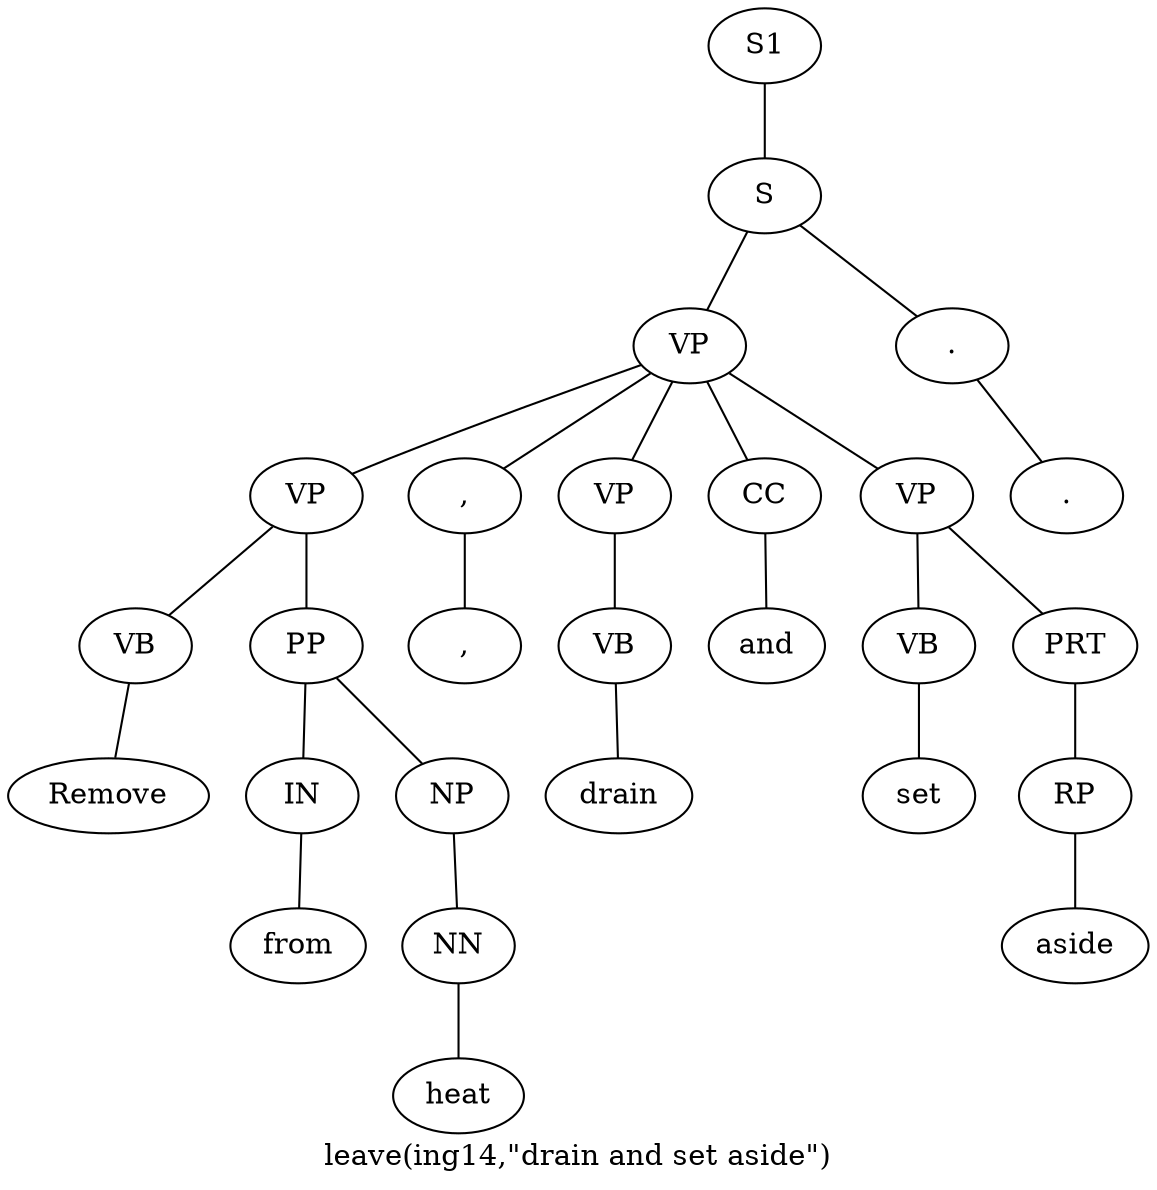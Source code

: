 graph SyntaxGraph {
	label = "leave(ing14,\"drain and set aside\")";
	Node0 [label="S1"];
	Node1 [label="S"];
	Node2 [label="VP"];
	Node3 [label="VP"];
	Node4 [label="VB"];
	Node5 [label="Remove"];
	Node6 [label="PP"];
	Node7 [label="IN"];
	Node8 [label="from"];
	Node9 [label="NP"];
	Node10 [label="NN"];
	Node11 [label="heat"];
	Node12 [label=","];
	Node13 [label=","];
	Node14 [label="VP"];
	Node15 [label="VB"];
	Node16 [label="drain"];
	Node17 [label="CC"];
	Node18 [label="and"];
	Node19 [label="VP"];
	Node20 [label="VB"];
	Node21 [label="set"];
	Node22 [label="PRT"];
	Node23 [label="RP"];
	Node24 [label="aside"];
	Node25 [label="."];
	Node26 [label="."];

	Node0 -- Node1;
	Node1 -- Node2;
	Node1 -- Node25;
	Node2 -- Node3;
	Node2 -- Node12;
	Node2 -- Node14;
	Node2 -- Node17;
	Node2 -- Node19;
	Node3 -- Node4;
	Node3 -- Node6;
	Node4 -- Node5;
	Node6 -- Node7;
	Node6 -- Node9;
	Node7 -- Node8;
	Node9 -- Node10;
	Node10 -- Node11;
	Node12 -- Node13;
	Node14 -- Node15;
	Node15 -- Node16;
	Node17 -- Node18;
	Node19 -- Node20;
	Node19 -- Node22;
	Node20 -- Node21;
	Node22 -- Node23;
	Node23 -- Node24;
	Node25 -- Node26;
}